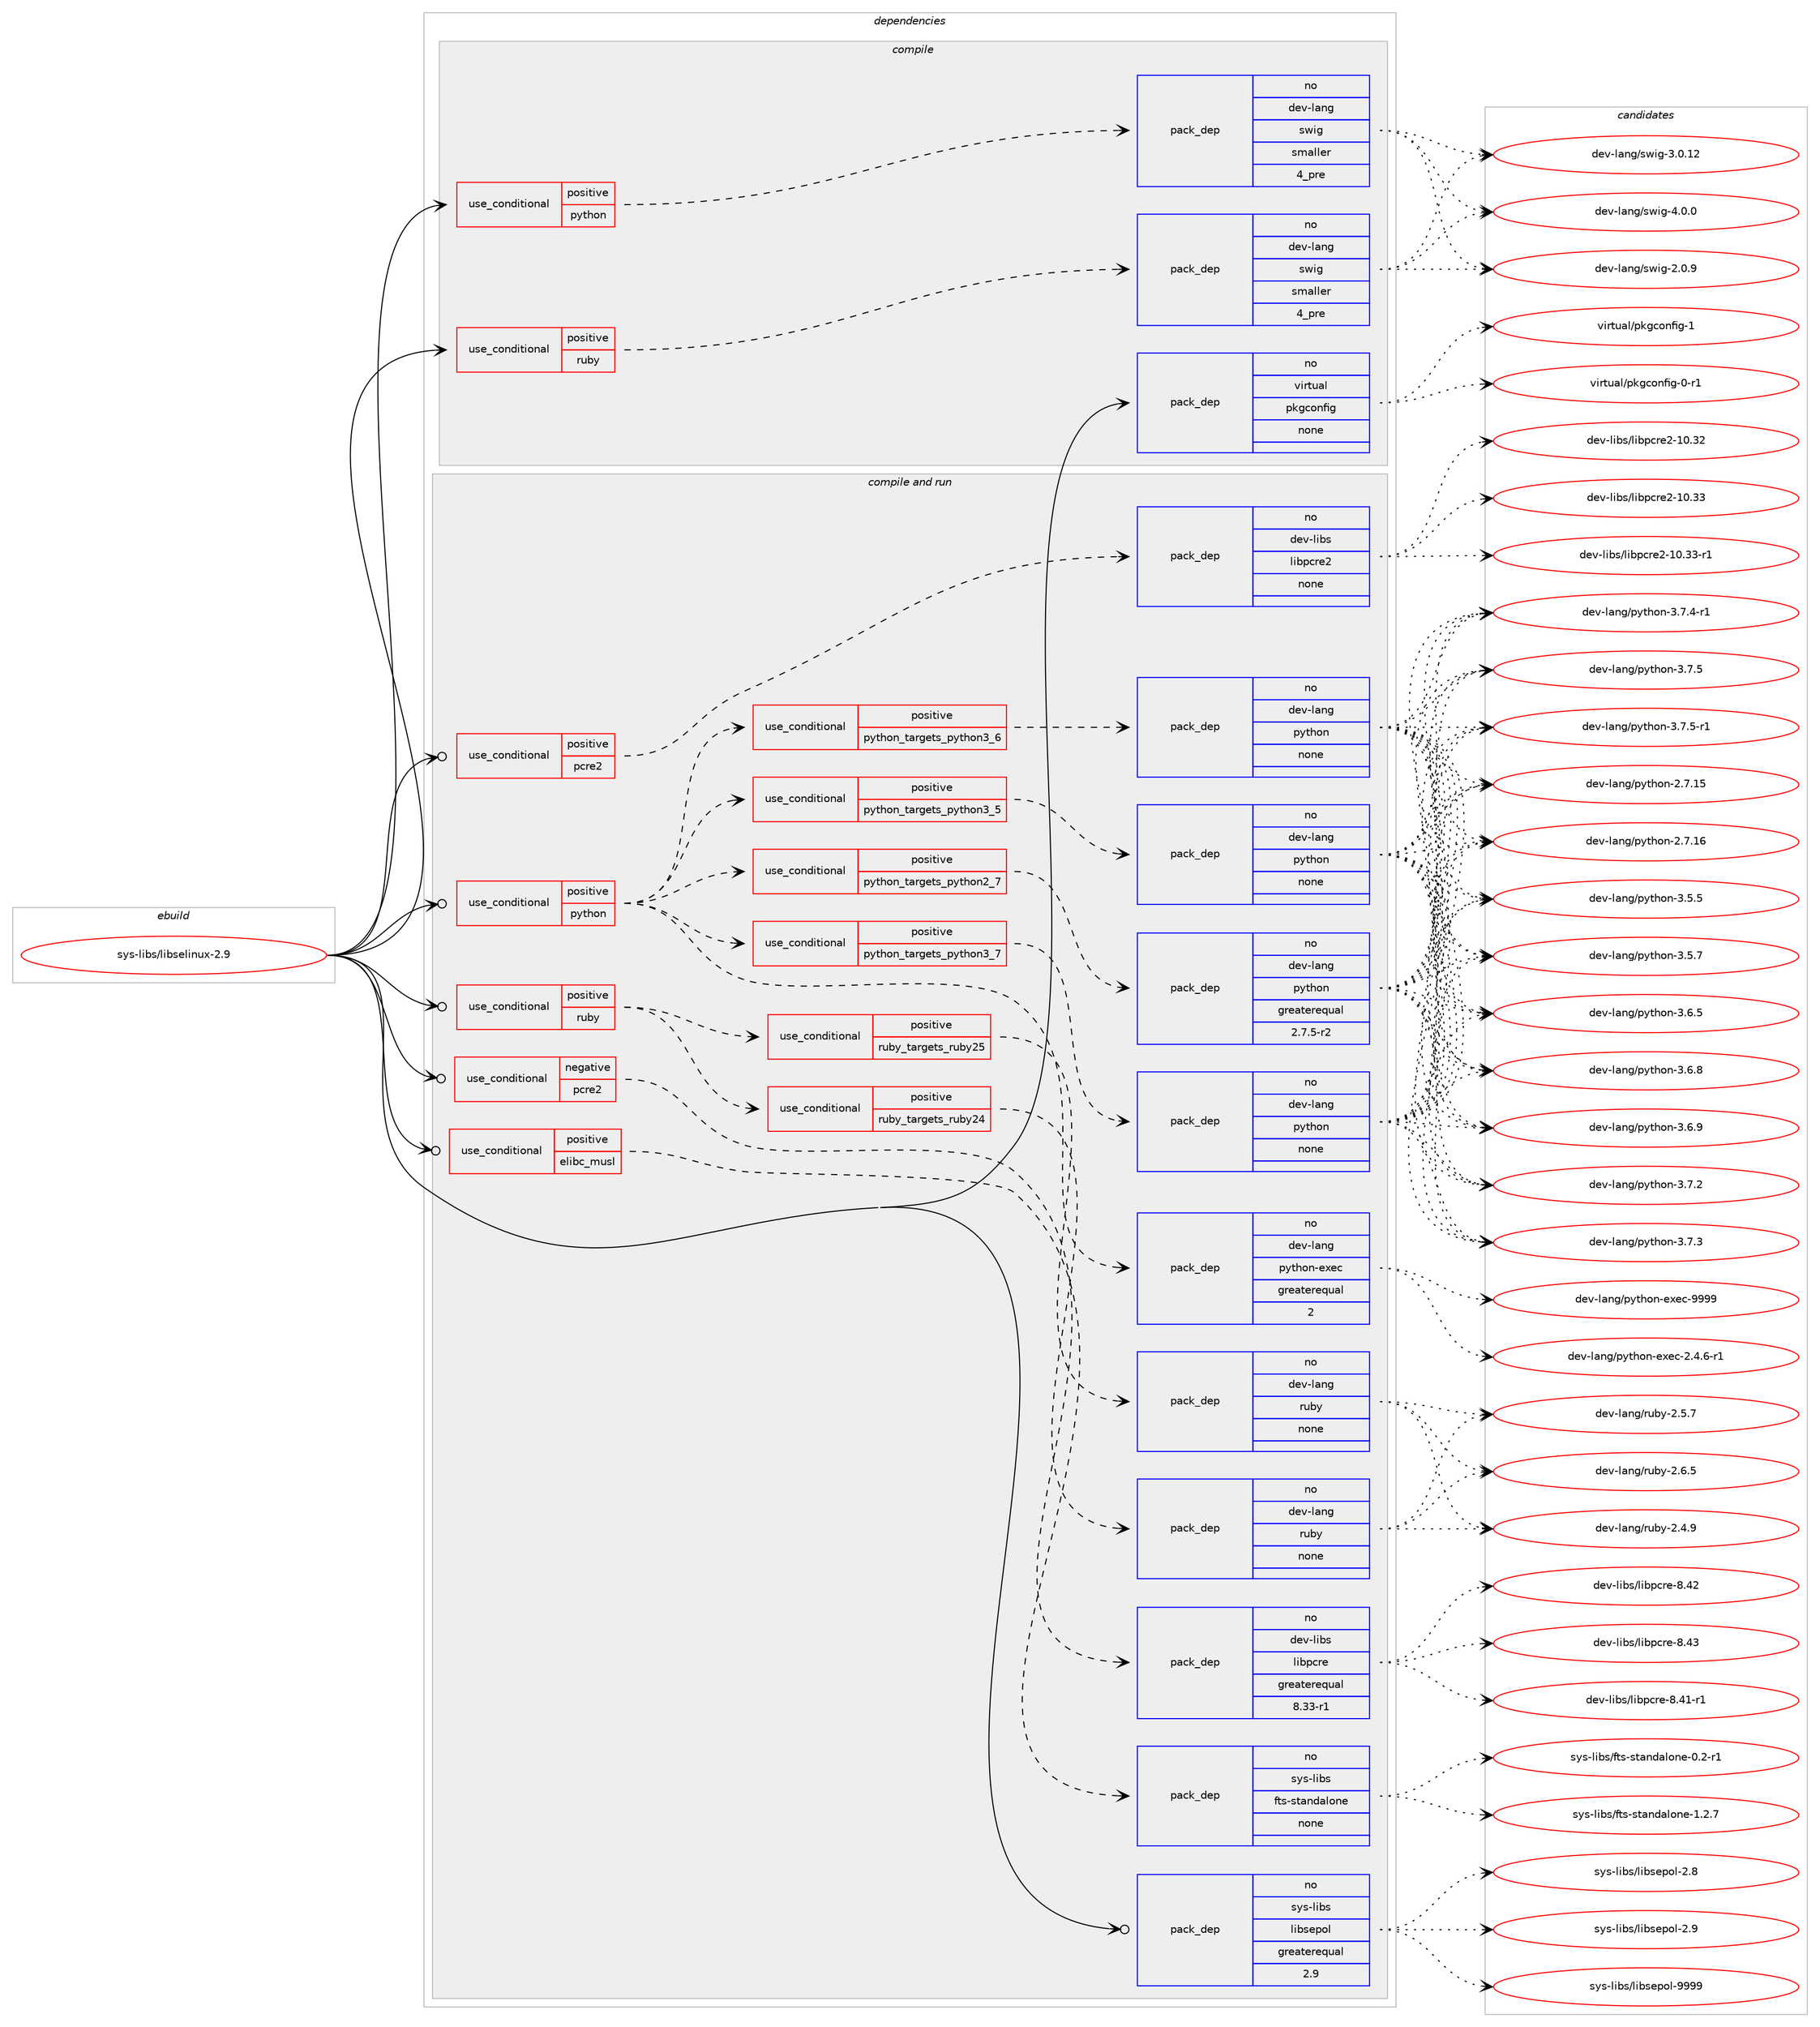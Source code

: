 digraph prolog {

# *************
# Graph options
# *************

newrank=true;
concentrate=true;
compound=true;
graph [rankdir=LR,fontname=Helvetica,fontsize=10,ranksep=1.5];#, ranksep=2.5, nodesep=0.2];
edge  [arrowhead=vee];
node  [fontname=Helvetica,fontsize=10];

# **********
# The ebuild
# **********

subgraph cluster_leftcol {
color=gray;
rank=same;
label=<<i>ebuild</i>>;
id [label="sys-libs/libselinux-2.9", color=red, width=4, href="../sys-libs/libselinux-2.9.svg"];
}

# ****************
# The dependencies
# ****************

subgraph cluster_midcol {
color=gray;
label=<<i>dependencies</i>>;
subgraph cluster_compile {
fillcolor="#eeeeee";
style=filled;
label=<<i>compile</i>>;
subgraph cond215787 {
dependency898089 [label=<<TABLE BORDER="0" CELLBORDER="1" CELLSPACING="0" CELLPADDING="4"><TR><TD ROWSPAN="3" CELLPADDING="10">use_conditional</TD></TR><TR><TD>positive</TD></TR><TR><TD>python</TD></TR></TABLE>>, shape=none, color=red];
subgraph pack666512 {
dependency898090 [label=<<TABLE BORDER="0" CELLBORDER="1" CELLSPACING="0" CELLPADDING="4" WIDTH="220"><TR><TD ROWSPAN="6" CELLPADDING="30">pack_dep</TD></TR><TR><TD WIDTH="110">no</TD></TR><TR><TD>dev-lang</TD></TR><TR><TD>swig</TD></TR><TR><TD>smaller</TD></TR><TR><TD>4_pre</TD></TR></TABLE>>, shape=none, color=blue];
}
dependency898089:e -> dependency898090:w [weight=20,style="dashed",arrowhead="vee"];
}
id:e -> dependency898089:w [weight=20,style="solid",arrowhead="vee"];
subgraph cond215788 {
dependency898091 [label=<<TABLE BORDER="0" CELLBORDER="1" CELLSPACING="0" CELLPADDING="4"><TR><TD ROWSPAN="3" CELLPADDING="10">use_conditional</TD></TR><TR><TD>positive</TD></TR><TR><TD>ruby</TD></TR></TABLE>>, shape=none, color=red];
subgraph pack666513 {
dependency898092 [label=<<TABLE BORDER="0" CELLBORDER="1" CELLSPACING="0" CELLPADDING="4" WIDTH="220"><TR><TD ROWSPAN="6" CELLPADDING="30">pack_dep</TD></TR><TR><TD WIDTH="110">no</TD></TR><TR><TD>dev-lang</TD></TR><TR><TD>swig</TD></TR><TR><TD>smaller</TD></TR><TR><TD>4_pre</TD></TR></TABLE>>, shape=none, color=blue];
}
dependency898091:e -> dependency898092:w [weight=20,style="dashed",arrowhead="vee"];
}
id:e -> dependency898091:w [weight=20,style="solid",arrowhead="vee"];
subgraph pack666514 {
dependency898093 [label=<<TABLE BORDER="0" CELLBORDER="1" CELLSPACING="0" CELLPADDING="4" WIDTH="220"><TR><TD ROWSPAN="6" CELLPADDING="30">pack_dep</TD></TR><TR><TD WIDTH="110">no</TD></TR><TR><TD>virtual</TD></TR><TR><TD>pkgconfig</TD></TR><TR><TD>none</TD></TR><TR><TD></TD></TR></TABLE>>, shape=none, color=blue];
}
id:e -> dependency898093:w [weight=20,style="solid",arrowhead="vee"];
}
subgraph cluster_compileandrun {
fillcolor="#eeeeee";
style=filled;
label=<<i>compile and run</i>>;
subgraph cond215789 {
dependency898094 [label=<<TABLE BORDER="0" CELLBORDER="1" CELLSPACING="0" CELLPADDING="4"><TR><TD ROWSPAN="3" CELLPADDING="10">use_conditional</TD></TR><TR><TD>negative</TD></TR><TR><TD>pcre2</TD></TR></TABLE>>, shape=none, color=red];
subgraph pack666515 {
dependency898095 [label=<<TABLE BORDER="0" CELLBORDER="1" CELLSPACING="0" CELLPADDING="4" WIDTH="220"><TR><TD ROWSPAN="6" CELLPADDING="30">pack_dep</TD></TR><TR><TD WIDTH="110">no</TD></TR><TR><TD>dev-libs</TD></TR><TR><TD>libpcre</TD></TR><TR><TD>greaterequal</TD></TR><TR><TD>8.33-r1</TD></TR></TABLE>>, shape=none, color=blue];
}
dependency898094:e -> dependency898095:w [weight=20,style="dashed",arrowhead="vee"];
}
id:e -> dependency898094:w [weight=20,style="solid",arrowhead="odotvee"];
subgraph cond215790 {
dependency898096 [label=<<TABLE BORDER="0" CELLBORDER="1" CELLSPACING="0" CELLPADDING="4"><TR><TD ROWSPAN="3" CELLPADDING="10">use_conditional</TD></TR><TR><TD>positive</TD></TR><TR><TD>elibc_musl</TD></TR></TABLE>>, shape=none, color=red];
subgraph pack666516 {
dependency898097 [label=<<TABLE BORDER="0" CELLBORDER="1" CELLSPACING="0" CELLPADDING="4" WIDTH="220"><TR><TD ROWSPAN="6" CELLPADDING="30">pack_dep</TD></TR><TR><TD WIDTH="110">no</TD></TR><TR><TD>sys-libs</TD></TR><TR><TD>fts-standalone</TD></TR><TR><TD>none</TD></TR><TR><TD></TD></TR></TABLE>>, shape=none, color=blue];
}
dependency898096:e -> dependency898097:w [weight=20,style="dashed",arrowhead="vee"];
}
id:e -> dependency898096:w [weight=20,style="solid",arrowhead="odotvee"];
subgraph cond215791 {
dependency898098 [label=<<TABLE BORDER="0" CELLBORDER="1" CELLSPACING="0" CELLPADDING="4"><TR><TD ROWSPAN="3" CELLPADDING="10">use_conditional</TD></TR><TR><TD>positive</TD></TR><TR><TD>pcre2</TD></TR></TABLE>>, shape=none, color=red];
subgraph pack666517 {
dependency898099 [label=<<TABLE BORDER="0" CELLBORDER="1" CELLSPACING="0" CELLPADDING="4" WIDTH="220"><TR><TD ROWSPAN="6" CELLPADDING="30">pack_dep</TD></TR><TR><TD WIDTH="110">no</TD></TR><TR><TD>dev-libs</TD></TR><TR><TD>libpcre2</TD></TR><TR><TD>none</TD></TR><TR><TD></TD></TR></TABLE>>, shape=none, color=blue];
}
dependency898098:e -> dependency898099:w [weight=20,style="dashed",arrowhead="vee"];
}
id:e -> dependency898098:w [weight=20,style="solid",arrowhead="odotvee"];
subgraph cond215792 {
dependency898100 [label=<<TABLE BORDER="0" CELLBORDER="1" CELLSPACING="0" CELLPADDING="4"><TR><TD ROWSPAN="3" CELLPADDING="10">use_conditional</TD></TR><TR><TD>positive</TD></TR><TR><TD>python</TD></TR></TABLE>>, shape=none, color=red];
subgraph cond215793 {
dependency898101 [label=<<TABLE BORDER="0" CELLBORDER="1" CELLSPACING="0" CELLPADDING="4"><TR><TD ROWSPAN="3" CELLPADDING="10">use_conditional</TD></TR><TR><TD>positive</TD></TR><TR><TD>python_targets_python2_7</TD></TR></TABLE>>, shape=none, color=red];
subgraph pack666518 {
dependency898102 [label=<<TABLE BORDER="0" CELLBORDER="1" CELLSPACING="0" CELLPADDING="4" WIDTH="220"><TR><TD ROWSPAN="6" CELLPADDING="30">pack_dep</TD></TR><TR><TD WIDTH="110">no</TD></TR><TR><TD>dev-lang</TD></TR><TR><TD>python</TD></TR><TR><TD>greaterequal</TD></TR><TR><TD>2.7.5-r2</TD></TR></TABLE>>, shape=none, color=blue];
}
dependency898101:e -> dependency898102:w [weight=20,style="dashed",arrowhead="vee"];
}
dependency898100:e -> dependency898101:w [weight=20,style="dashed",arrowhead="vee"];
subgraph cond215794 {
dependency898103 [label=<<TABLE BORDER="0" CELLBORDER="1" CELLSPACING="0" CELLPADDING="4"><TR><TD ROWSPAN="3" CELLPADDING="10">use_conditional</TD></TR><TR><TD>positive</TD></TR><TR><TD>python_targets_python3_5</TD></TR></TABLE>>, shape=none, color=red];
subgraph pack666519 {
dependency898104 [label=<<TABLE BORDER="0" CELLBORDER="1" CELLSPACING="0" CELLPADDING="4" WIDTH="220"><TR><TD ROWSPAN="6" CELLPADDING="30">pack_dep</TD></TR><TR><TD WIDTH="110">no</TD></TR><TR><TD>dev-lang</TD></TR><TR><TD>python</TD></TR><TR><TD>none</TD></TR><TR><TD></TD></TR></TABLE>>, shape=none, color=blue];
}
dependency898103:e -> dependency898104:w [weight=20,style="dashed",arrowhead="vee"];
}
dependency898100:e -> dependency898103:w [weight=20,style="dashed",arrowhead="vee"];
subgraph cond215795 {
dependency898105 [label=<<TABLE BORDER="0" CELLBORDER="1" CELLSPACING="0" CELLPADDING="4"><TR><TD ROWSPAN="3" CELLPADDING="10">use_conditional</TD></TR><TR><TD>positive</TD></TR><TR><TD>python_targets_python3_6</TD></TR></TABLE>>, shape=none, color=red];
subgraph pack666520 {
dependency898106 [label=<<TABLE BORDER="0" CELLBORDER="1" CELLSPACING="0" CELLPADDING="4" WIDTH="220"><TR><TD ROWSPAN="6" CELLPADDING="30">pack_dep</TD></TR><TR><TD WIDTH="110">no</TD></TR><TR><TD>dev-lang</TD></TR><TR><TD>python</TD></TR><TR><TD>none</TD></TR><TR><TD></TD></TR></TABLE>>, shape=none, color=blue];
}
dependency898105:e -> dependency898106:w [weight=20,style="dashed",arrowhead="vee"];
}
dependency898100:e -> dependency898105:w [weight=20,style="dashed",arrowhead="vee"];
subgraph cond215796 {
dependency898107 [label=<<TABLE BORDER="0" CELLBORDER="1" CELLSPACING="0" CELLPADDING="4"><TR><TD ROWSPAN="3" CELLPADDING="10">use_conditional</TD></TR><TR><TD>positive</TD></TR><TR><TD>python_targets_python3_7</TD></TR></TABLE>>, shape=none, color=red];
subgraph pack666521 {
dependency898108 [label=<<TABLE BORDER="0" CELLBORDER="1" CELLSPACING="0" CELLPADDING="4" WIDTH="220"><TR><TD ROWSPAN="6" CELLPADDING="30">pack_dep</TD></TR><TR><TD WIDTH="110">no</TD></TR><TR><TD>dev-lang</TD></TR><TR><TD>python</TD></TR><TR><TD>none</TD></TR><TR><TD></TD></TR></TABLE>>, shape=none, color=blue];
}
dependency898107:e -> dependency898108:w [weight=20,style="dashed",arrowhead="vee"];
}
dependency898100:e -> dependency898107:w [weight=20,style="dashed",arrowhead="vee"];
subgraph pack666522 {
dependency898109 [label=<<TABLE BORDER="0" CELLBORDER="1" CELLSPACING="0" CELLPADDING="4" WIDTH="220"><TR><TD ROWSPAN="6" CELLPADDING="30">pack_dep</TD></TR><TR><TD WIDTH="110">no</TD></TR><TR><TD>dev-lang</TD></TR><TR><TD>python-exec</TD></TR><TR><TD>greaterequal</TD></TR><TR><TD>2</TD></TR></TABLE>>, shape=none, color=blue];
}
dependency898100:e -> dependency898109:w [weight=20,style="dashed",arrowhead="vee"];
}
id:e -> dependency898100:w [weight=20,style="solid",arrowhead="odotvee"];
subgraph cond215797 {
dependency898110 [label=<<TABLE BORDER="0" CELLBORDER="1" CELLSPACING="0" CELLPADDING="4"><TR><TD ROWSPAN="3" CELLPADDING="10">use_conditional</TD></TR><TR><TD>positive</TD></TR><TR><TD>ruby</TD></TR></TABLE>>, shape=none, color=red];
subgraph cond215798 {
dependency898111 [label=<<TABLE BORDER="0" CELLBORDER="1" CELLSPACING="0" CELLPADDING="4"><TR><TD ROWSPAN="3" CELLPADDING="10">use_conditional</TD></TR><TR><TD>positive</TD></TR><TR><TD>ruby_targets_ruby24</TD></TR></TABLE>>, shape=none, color=red];
subgraph pack666523 {
dependency898112 [label=<<TABLE BORDER="0" CELLBORDER="1" CELLSPACING="0" CELLPADDING="4" WIDTH="220"><TR><TD ROWSPAN="6" CELLPADDING="30">pack_dep</TD></TR><TR><TD WIDTH="110">no</TD></TR><TR><TD>dev-lang</TD></TR><TR><TD>ruby</TD></TR><TR><TD>none</TD></TR><TR><TD></TD></TR></TABLE>>, shape=none, color=blue];
}
dependency898111:e -> dependency898112:w [weight=20,style="dashed",arrowhead="vee"];
}
dependency898110:e -> dependency898111:w [weight=20,style="dashed",arrowhead="vee"];
subgraph cond215799 {
dependency898113 [label=<<TABLE BORDER="0" CELLBORDER="1" CELLSPACING="0" CELLPADDING="4"><TR><TD ROWSPAN="3" CELLPADDING="10">use_conditional</TD></TR><TR><TD>positive</TD></TR><TR><TD>ruby_targets_ruby25</TD></TR></TABLE>>, shape=none, color=red];
subgraph pack666524 {
dependency898114 [label=<<TABLE BORDER="0" CELLBORDER="1" CELLSPACING="0" CELLPADDING="4" WIDTH="220"><TR><TD ROWSPAN="6" CELLPADDING="30">pack_dep</TD></TR><TR><TD WIDTH="110">no</TD></TR><TR><TD>dev-lang</TD></TR><TR><TD>ruby</TD></TR><TR><TD>none</TD></TR><TR><TD></TD></TR></TABLE>>, shape=none, color=blue];
}
dependency898113:e -> dependency898114:w [weight=20,style="dashed",arrowhead="vee"];
}
dependency898110:e -> dependency898113:w [weight=20,style="dashed",arrowhead="vee"];
}
id:e -> dependency898110:w [weight=20,style="solid",arrowhead="odotvee"];
subgraph pack666525 {
dependency898115 [label=<<TABLE BORDER="0" CELLBORDER="1" CELLSPACING="0" CELLPADDING="4" WIDTH="220"><TR><TD ROWSPAN="6" CELLPADDING="30">pack_dep</TD></TR><TR><TD WIDTH="110">no</TD></TR><TR><TD>sys-libs</TD></TR><TR><TD>libsepol</TD></TR><TR><TD>greaterequal</TD></TR><TR><TD>2.9</TD></TR></TABLE>>, shape=none, color=blue];
}
id:e -> dependency898115:w [weight=20,style="solid",arrowhead="odotvee"];
}
subgraph cluster_run {
fillcolor="#eeeeee";
style=filled;
label=<<i>run</i>>;
}
}

# **************
# The candidates
# **************

subgraph cluster_choices {
rank=same;
color=gray;
label=<<i>candidates</i>>;

subgraph choice666512 {
color=black;
nodesep=1;
choice100101118451089711010347115119105103455046484657 [label="dev-lang/swig-2.0.9", color=red, width=4,href="../dev-lang/swig-2.0.9.svg"];
choice10010111845108971101034711511910510345514648464950 [label="dev-lang/swig-3.0.12", color=red, width=4,href="../dev-lang/swig-3.0.12.svg"];
choice100101118451089711010347115119105103455246484648 [label="dev-lang/swig-4.0.0", color=red, width=4,href="../dev-lang/swig-4.0.0.svg"];
dependency898090:e -> choice100101118451089711010347115119105103455046484657:w [style=dotted,weight="100"];
dependency898090:e -> choice10010111845108971101034711511910510345514648464950:w [style=dotted,weight="100"];
dependency898090:e -> choice100101118451089711010347115119105103455246484648:w [style=dotted,weight="100"];
}
subgraph choice666513 {
color=black;
nodesep=1;
choice100101118451089711010347115119105103455046484657 [label="dev-lang/swig-2.0.9", color=red, width=4,href="../dev-lang/swig-2.0.9.svg"];
choice10010111845108971101034711511910510345514648464950 [label="dev-lang/swig-3.0.12", color=red, width=4,href="../dev-lang/swig-3.0.12.svg"];
choice100101118451089711010347115119105103455246484648 [label="dev-lang/swig-4.0.0", color=red, width=4,href="../dev-lang/swig-4.0.0.svg"];
dependency898092:e -> choice100101118451089711010347115119105103455046484657:w [style=dotted,weight="100"];
dependency898092:e -> choice10010111845108971101034711511910510345514648464950:w [style=dotted,weight="100"];
dependency898092:e -> choice100101118451089711010347115119105103455246484648:w [style=dotted,weight="100"];
}
subgraph choice666514 {
color=black;
nodesep=1;
choice11810511411611797108471121071039911111010210510345484511449 [label="virtual/pkgconfig-0-r1", color=red, width=4,href="../virtual/pkgconfig-0-r1.svg"];
choice1181051141161179710847112107103991111101021051034549 [label="virtual/pkgconfig-1", color=red, width=4,href="../virtual/pkgconfig-1.svg"];
dependency898093:e -> choice11810511411611797108471121071039911111010210510345484511449:w [style=dotted,weight="100"];
dependency898093:e -> choice1181051141161179710847112107103991111101021051034549:w [style=dotted,weight="100"];
}
subgraph choice666515 {
color=black;
nodesep=1;
choice100101118451081059811547108105981129911410145564652494511449 [label="dev-libs/libpcre-8.41-r1", color=red, width=4,href="../dev-libs/libpcre-8.41-r1.svg"];
choice10010111845108105981154710810598112991141014556465250 [label="dev-libs/libpcre-8.42", color=red, width=4,href="../dev-libs/libpcre-8.42.svg"];
choice10010111845108105981154710810598112991141014556465251 [label="dev-libs/libpcre-8.43", color=red, width=4,href="../dev-libs/libpcre-8.43.svg"];
dependency898095:e -> choice100101118451081059811547108105981129911410145564652494511449:w [style=dotted,weight="100"];
dependency898095:e -> choice10010111845108105981154710810598112991141014556465250:w [style=dotted,weight="100"];
dependency898095:e -> choice10010111845108105981154710810598112991141014556465251:w [style=dotted,weight="100"];
}
subgraph choice666516 {
color=black;
nodesep=1;
choice115121115451081059811547102116115451151169711010097108111110101454846504511449 [label="sys-libs/fts-standalone-0.2-r1", color=red, width=4,href="../sys-libs/fts-standalone-0.2-r1.svg"];
choice115121115451081059811547102116115451151169711010097108111110101454946504655 [label="sys-libs/fts-standalone-1.2.7", color=red, width=4,href="../sys-libs/fts-standalone-1.2.7.svg"];
dependency898097:e -> choice115121115451081059811547102116115451151169711010097108111110101454846504511449:w [style=dotted,weight="100"];
dependency898097:e -> choice115121115451081059811547102116115451151169711010097108111110101454946504655:w [style=dotted,weight="100"];
}
subgraph choice666517 {
color=black;
nodesep=1;
choice100101118451081059811547108105981129911410150454948465150 [label="dev-libs/libpcre2-10.32", color=red, width=4,href="../dev-libs/libpcre2-10.32.svg"];
choice100101118451081059811547108105981129911410150454948465151 [label="dev-libs/libpcre2-10.33", color=red, width=4,href="../dev-libs/libpcre2-10.33.svg"];
choice1001011184510810598115471081059811299114101504549484651514511449 [label="dev-libs/libpcre2-10.33-r1", color=red, width=4,href="../dev-libs/libpcre2-10.33-r1.svg"];
dependency898099:e -> choice100101118451081059811547108105981129911410150454948465150:w [style=dotted,weight="100"];
dependency898099:e -> choice100101118451081059811547108105981129911410150454948465151:w [style=dotted,weight="100"];
dependency898099:e -> choice1001011184510810598115471081059811299114101504549484651514511449:w [style=dotted,weight="100"];
}
subgraph choice666518 {
color=black;
nodesep=1;
choice10010111845108971101034711212111610411111045504655464953 [label="dev-lang/python-2.7.15", color=red, width=4,href="../dev-lang/python-2.7.15.svg"];
choice10010111845108971101034711212111610411111045504655464954 [label="dev-lang/python-2.7.16", color=red, width=4,href="../dev-lang/python-2.7.16.svg"];
choice100101118451089711010347112121116104111110455146534653 [label="dev-lang/python-3.5.5", color=red, width=4,href="../dev-lang/python-3.5.5.svg"];
choice100101118451089711010347112121116104111110455146534655 [label="dev-lang/python-3.5.7", color=red, width=4,href="../dev-lang/python-3.5.7.svg"];
choice100101118451089711010347112121116104111110455146544653 [label="dev-lang/python-3.6.5", color=red, width=4,href="../dev-lang/python-3.6.5.svg"];
choice100101118451089711010347112121116104111110455146544656 [label="dev-lang/python-3.6.8", color=red, width=4,href="../dev-lang/python-3.6.8.svg"];
choice100101118451089711010347112121116104111110455146544657 [label="dev-lang/python-3.6.9", color=red, width=4,href="../dev-lang/python-3.6.9.svg"];
choice100101118451089711010347112121116104111110455146554650 [label="dev-lang/python-3.7.2", color=red, width=4,href="../dev-lang/python-3.7.2.svg"];
choice100101118451089711010347112121116104111110455146554651 [label="dev-lang/python-3.7.3", color=red, width=4,href="../dev-lang/python-3.7.3.svg"];
choice1001011184510897110103471121211161041111104551465546524511449 [label="dev-lang/python-3.7.4-r1", color=red, width=4,href="../dev-lang/python-3.7.4-r1.svg"];
choice100101118451089711010347112121116104111110455146554653 [label="dev-lang/python-3.7.5", color=red, width=4,href="../dev-lang/python-3.7.5.svg"];
choice1001011184510897110103471121211161041111104551465546534511449 [label="dev-lang/python-3.7.5-r1", color=red, width=4,href="../dev-lang/python-3.7.5-r1.svg"];
dependency898102:e -> choice10010111845108971101034711212111610411111045504655464953:w [style=dotted,weight="100"];
dependency898102:e -> choice10010111845108971101034711212111610411111045504655464954:w [style=dotted,weight="100"];
dependency898102:e -> choice100101118451089711010347112121116104111110455146534653:w [style=dotted,weight="100"];
dependency898102:e -> choice100101118451089711010347112121116104111110455146534655:w [style=dotted,weight="100"];
dependency898102:e -> choice100101118451089711010347112121116104111110455146544653:w [style=dotted,weight="100"];
dependency898102:e -> choice100101118451089711010347112121116104111110455146544656:w [style=dotted,weight="100"];
dependency898102:e -> choice100101118451089711010347112121116104111110455146544657:w [style=dotted,weight="100"];
dependency898102:e -> choice100101118451089711010347112121116104111110455146554650:w [style=dotted,weight="100"];
dependency898102:e -> choice100101118451089711010347112121116104111110455146554651:w [style=dotted,weight="100"];
dependency898102:e -> choice1001011184510897110103471121211161041111104551465546524511449:w [style=dotted,weight="100"];
dependency898102:e -> choice100101118451089711010347112121116104111110455146554653:w [style=dotted,weight="100"];
dependency898102:e -> choice1001011184510897110103471121211161041111104551465546534511449:w [style=dotted,weight="100"];
}
subgraph choice666519 {
color=black;
nodesep=1;
choice10010111845108971101034711212111610411111045504655464953 [label="dev-lang/python-2.7.15", color=red, width=4,href="../dev-lang/python-2.7.15.svg"];
choice10010111845108971101034711212111610411111045504655464954 [label="dev-lang/python-2.7.16", color=red, width=4,href="../dev-lang/python-2.7.16.svg"];
choice100101118451089711010347112121116104111110455146534653 [label="dev-lang/python-3.5.5", color=red, width=4,href="../dev-lang/python-3.5.5.svg"];
choice100101118451089711010347112121116104111110455146534655 [label="dev-lang/python-3.5.7", color=red, width=4,href="../dev-lang/python-3.5.7.svg"];
choice100101118451089711010347112121116104111110455146544653 [label="dev-lang/python-3.6.5", color=red, width=4,href="../dev-lang/python-3.6.5.svg"];
choice100101118451089711010347112121116104111110455146544656 [label="dev-lang/python-3.6.8", color=red, width=4,href="../dev-lang/python-3.6.8.svg"];
choice100101118451089711010347112121116104111110455146544657 [label="dev-lang/python-3.6.9", color=red, width=4,href="../dev-lang/python-3.6.9.svg"];
choice100101118451089711010347112121116104111110455146554650 [label="dev-lang/python-3.7.2", color=red, width=4,href="../dev-lang/python-3.7.2.svg"];
choice100101118451089711010347112121116104111110455146554651 [label="dev-lang/python-3.7.3", color=red, width=4,href="../dev-lang/python-3.7.3.svg"];
choice1001011184510897110103471121211161041111104551465546524511449 [label="dev-lang/python-3.7.4-r1", color=red, width=4,href="../dev-lang/python-3.7.4-r1.svg"];
choice100101118451089711010347112121116104111110455146554653 [label="dev-lang/python-3.7.5", color=red, width=4,href="../dev-lang/python-3.7.5.svg"];
choice1001011184510897110103471121211161041111104551465546534511449 [label="dev-lang/python-3.7.5-r1", color=red, width=4,href="../dev-lang/python-3.7.5-r1.svg"];
dependency898104:e -> choice10010111845108971101034711212111610411111045504655464953:w [style=dotted,weight="100"];
dependency898104:e -> choice10010111845108971101034711212111610411111045504655464954:w [style=dotted,weight="100"];
dependency898104:e -> choice100101118451089711010347112121116104111110455146534653:w [style=dotted,weight="100"];
dependency898104:e -> choice100101118451089711010347112121116104111110455146534655:w [style=dotted,weight="100"];
dependency898104:e -> choice100101118451089711010347112121116104111110455146544653:w [style=dotted,weight="100"];
dependency898104:e -> choice100101118451089711010347112121116104111110455146544656:w [style=dotted,weight="100"];
dependency898104:e -> choice100101118451089711010347112121116104111110455146544657:w [style=dotted,weight="100"];
dependency898104:e -> choice100101118451089711010347112121116104111110455146554650:w [style=dotted,weight="100"];
dependency898104:e -> choice100101118451089711010347112121116104111110455146554651:w [style=dotted,weight="100"];
dependency898104:e -> choice1001011184510897110103471121211161041111104551465546524511449:w [style=dotted,weight="100"];
dependency898104:e -> choice100101118451089711010347112121116104111110455146554653:w [style=dotted,weight="100"];
dependency898104:e -> choice1001011184510897110103471121211161041111104551465546534511449:w [style=dotted,weight="100"];
}
subgraph choice666520 {
color=black;
nodesep=1;
choice10010111845108971101034711212111610411111045504655464953 [label="dev-lang/python-2.7.15", color=red, width=4,href="../dev-lang/python-2.7.15.svg"];
choice10010111845108971101034711212111610411111045504655464954 [label="dev-lang/python-2.7.16", color=red, width=4,href="../dev-lang/python-2.7.16.svg"];
choice100101118451089711010347112121116104111110455146534653 [label="dev-lang/python-3.5.5", color=red, width=4,href="../dev-lang/python-3.5.5.svg"];
choice100101118451089711010347112121116104111110455146534655 [label="dev-lang/python-3.5.7", color=red, width=4,href="../dev-lang/python-3.5.7.svg"];
choice100101118451089711010347112121116104111110455146544653 [label="dev-lang/python-3.6.5", color=red, width=4,href="../dev-lang/python-3.6.5.svg"];
choice100101118451089711010347112121116104111110455146544656 [label="dev-lang/python-3.6.8", color=red, width=4,href="../dev-lang/python-3.6.8.svg"];
choice100101118451089711010347112121116104111110455146544657 [label="dev-lang/python-3.6.9", color=red, width=4,href="../dev-lang/python-3.6.9.svg"];
choice100101118451089711010347112121116104111110455146554650 [label="dev-lang/python-3.7.2", color=red, width=4,href="../dev-lang/python-3.7.2.svg"];
choice100101118451089711010347112121116104111110455146554651 [label="dev-lang/python-3.7.3", color=red, width=4,href="../dev-lang/python-3.7.3.svg"];
choice1001011184510897110103471121211161041111104551465546524511449 [label="dev-lang/python-3.7.4-r1", color=red, width=4,href="../dev-lang/python-3.7.4-r1.svg"];
choice100101118451089711010347112121116104111110455146554653 [label="dev-lang/python-3.7.5", color=red, width=4,href="../dev-lang/python-3.7.5.svg"];
choice1001011184510897110103471121211161041111104551465546534511449 [label="dev-lang/python-3.7.5-r1", color=red, width=4,href="../dev-lang/python-3.7.5-r1.svg"];
dependency898106:e -> choice10010111845108971101034711212111610411111045504655464953:w [style=dotted,weight="100"];
dependency898106:e -> choice10010111845108971101034711212111610411111045504655464954:w [style=dotted,weight="100"];
dependency898106:e -> choice100101118451089711010347112121116104111110455146534653:w [style=dotted,weight="100"];
dependency898106:e -> choice100101118451089711010347112121116104111110455146534655:w [style=dotted,weight="100"];
dependency898106:e -> choice100101118451089711010347112121116104111110455146544653:w [style=dotted,weight="100"];
dependency898106:e -> choice100101118451089711010347112121116104111110455146544656:w [style=dotted,weight="100"];
dependency898106:e -> choice100101118451089711010347112121116104111110455146544657:w [style=dotted,weight="100"];
dependency898106:e -> choice100101118451089711010347112121116104111110455146554650:w [style=dotted,weight="100"];
dependency898106:e -> choice100101118451089711010347112121116104111110455146554651:w [style=dotted,weight="100"];
dependency898106:e -> choice1001011184510897110103471121211161041111104551465546524511449:w [style=dotted,weight="100"];
dependency898106:e -> choice100101118451089711010347112121116104111110455146554653:w [style=dotted,weight="100"];
dependency898106:e -> choice1001011184510897110103471121211161041111104551465546534511449:w [style=dotted,weight="100"];
}
subgraph choice666521 {
color=black;
nodesep=1;
choice10010111845108971101034711212111610411111045504655464953 [label="dev-lang/python-2.7.15", color=red, width=4,href="../dev-lang/python-2.7.15.svg"];
choice10010111845108971101034711212111610411111045504655464954 [label="dev-lang/python-2.7.16", color=red, width=4,href="../dev-lang/python-2.7.16.svg"];
choice100101118451089711010347112121116104111110455146534653 [label="dev-lang/python-3.5.5", color=red, width=4,href="../dev-lang/python-3.5.5.svg"];
choice100101118451089711010347112121116104111110455146534655 [label="dev-lang/python-3.5.7", color=red, width=4,href="../dev-lang/python-3.5.7.svg"];
choice100101118451089711010347112121116104111110455146544653 [label="dev-lang/python-3.6.5", color=red, width=4,href="../dev-lang/python-3.6.5.svg"];
choice100101118451089711010347112121116104111110455146544656 [label="dev-lang/python-3.6.8", color=red, width=4,href="../dev-lang/python-3.6.8.svg"];
choice100101118451089711010347112121116104111110455146544657 [label="dev-lang/python-3.6.9", color=red, width=4,href="../dev-lang/python-3.6.9.svg"];
choice100101118451089711010347112121116104111110455146554650 [label="dev-lang/python-3.7.2", color=red, width=4,href="../dev-lang/python-3.7.2.svg"];
choice100101118451089711010347112121116104111110455146554651 [label="dev-lang/python-3.7.3", color=red, width=4,href="../dev-lang/python-3.7.3.svg"];
choice1001011184510897110103471121211161041111104551465546524511449 [label="dev-lang/python-3.7.4-r1", color=red, width=4,href="../dev-lang/python-3.7.4-r1.svg"];
choice100101118451089711010347112121116104111110455146554653 [label="dev-lang/python-3.7.5", color=red, width=4,href="../dev-lang/python-3.7.5.svg"];
choice1001011184510897110103471121211161041111104551465546534511449 [label="dev-lang/python-3.7.5-r1", color=red, width=4,href="../dev-lang/python-3.7.5-r1.svg"];
dependency898108:e -> choice10010111845108971101034711212111610411111045504655464953:w [style=dotted,weight="100"];
dependency898108:e -> choice10010111845108971101034711212111610411111045504655464954:w [style=dotted,weight="100"];
dependency898108:e -> choice100101118451089711010347112121116104111110455146534653:w [style=dotted,weight="100"];
dependency898108:e -> choice100101118451089711010347112121116104111110455146534655:w [style=dotted,weight="100"];
dependency898108:e -> choice100101118451089711010347112121116104111110455146544653:w [style=dotted,weight="100"];
dependency898108:e -> choice100101118451089711010347112121116104111110455146544656:w [style=dotted,weight="100"];
dependency898108:e -> choice100101118451089711010347112121116104111110455146544657:w [style=dotted,weight="100"];
dependency898108:e -> choice100101118451089711010347112121116104111110455146554650:w [style=dotted,weight="100"];
dependency898108:e -> choice100101118451089711010347112121116104111110455146554651:w [style=dotted,weight="100"];
dependency898108:e -> choice1001011184510897110103471121211161041111104551465546524511449:w [style=dotted,weight="100"];
dependency898108:e -> choice100101118451089711010347112121116104111110455146554653:w [style=dotted,weight="100"];
dependency898108:e -> choice1001011184510897110103471121211161041111104551465546534511449:w [style=dotted,weight="100"];
}
subgraph choice666522 {
color=black;
nodesep=1;
choice10010111845108971101034711212111610411111045101120101994550465246544511449 [label="dev-lang/python-exec-2.4.6-r1", color=red, width=4,href="../dev-lang/python-exec-2.4.6-r1.svg"];
choice10010111845108971101034711212111610411111045101120101994557575757 [label="dev-lang/python-exec-9999", color=red, width=4,href="../dev-lang/python-exec-9999.svg"];
dependency898109:e -> choice10010111845108971101034711212111610411111045101120101994550465246544511449:w [style=dotted,weight="100"];
dependency898109:e -> choice10010111845108971101034711212111610411111045101120101994557575757:w [style=dotted,weight="100"];
}
subgraph choice666523 {
color=black;
nodesep=1;
choice10010111845108971101034711411798121455046524657 [label="dev-lang/ruby-2.4.9", color=red, width=4,href="../dev-lang/ruby-2.4.9.svg"];
choice10010111845108971101034711411798121455046534655 [label="dev-lang/ruby-2.5.7", color=red, width=4,href="../dev-lang/ruby-2.5.7.svg"];
choice10010111845108971101034711411798121455046544653 [label="dev-lang/ruby-2.6.5", color=red, width=4,href="../dev-lang/ruby-2.6.5.svg"];
dependency898112:e -> choice10010111845108971101034711411798121455046524657:w [style=dotted,weight="100"];
dependency898112:e -> choice10010111845108971101034711411798121455046534655:w [style=dotted,weight="100"];
dependency898112:e -> choice10010111845108971101034711411798121455046544653:w [style=dotted,weight="100"];
}
subgraph choice666524 {
color=black;
nodesep=1;
choice10010111845108971101034711411798121455046524657 [label="dev-lang/ruby-2.4.9", color=red, width=4,href="../dev-lang/ruby-2.4.9.svg"];
choice10010111845108971101034711411798121455046534655 [label="dev-lang/ruby-2.5.7", color=red, width=4,href="../dev-lang/ruby-2.5.7.svg"];
choice10010111845108971101034711411798121455046544653 [label="dev-lang/ruby-2.6.5", color=red, width=4,href="../dev-lang/ruby-2.6.5.svg"];
dependency898114:e -> choice10010111845108971101034711411798121455046524657:w [style=dotted,weight="100"];
dependency898114:e -> choice10010111845108971101034711411798121455046534655:w [style=dotted,weight="100"];
dependency898114:e -> choice10010111845108971101034711411798121455046544653:w [style=dotted,weight="100"];
}
subgraph choice666525 {
color=black;
nodesep=1;
choice1151211154510810598115471081059811510111211110845504656 [label="sys-libs/libsepol-2.8", color=red, width=4,href="../sys-libs/libsepol-2.8.svg"];
choice1151211154510810598115471081059811510111211110845504657 [label="sys-libs/libsepol-2.9", color=red, width=4,href="../sys-libs/libsepol-2.9.svg"];
choice115121115451081059811547108105981151011121111084557575757 [label="sys-libs/libsepol-9999", color=red, width=4,href="../sys-libs/libsepol-9999.svg"];
dependency898115:e -> choice1151211154510810598115471081059811510111211110845504656:w [style=dotted,weight="100"];
dependency898115:e -> choice1151211154510810598115471081059811510111211110845504657:w [style=dotted,weight="100"];
dependency898115:e -> choice115121115451081059811547108105981151011121111084557575757:w [style=dotted,weight="100"];
}
}

}
